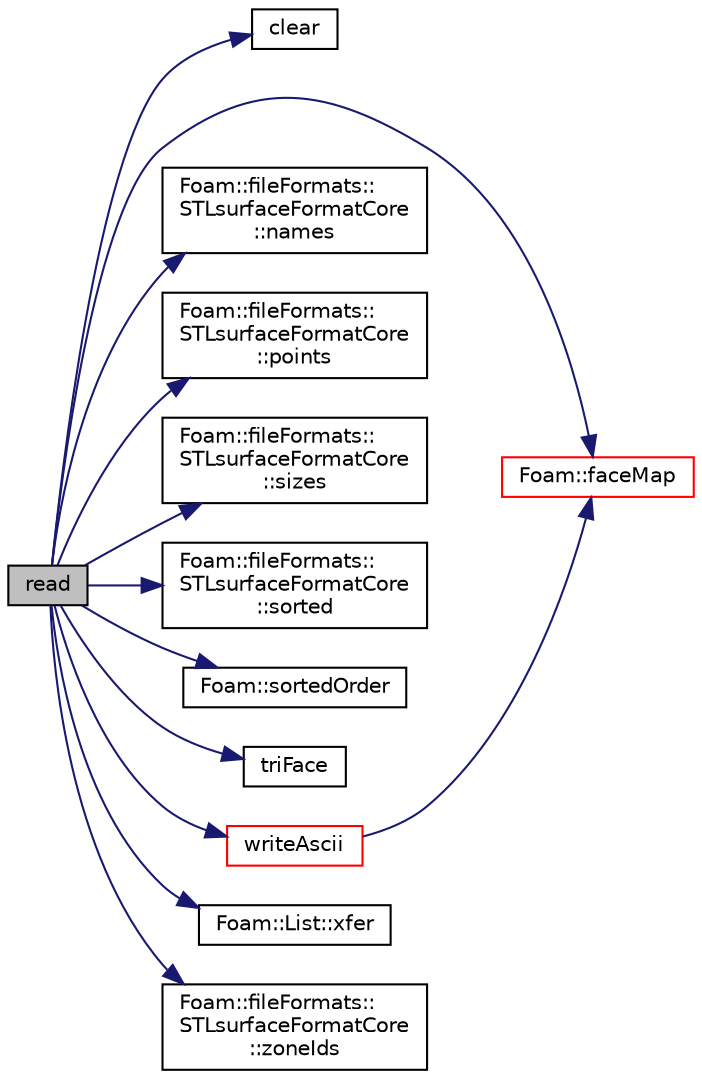 digraph "read"
{
  bgcolor="transparent";
  edge [fontname="Helvetica",fontsize="10",labelfontname="Helvetica",labelfontsize="10"];
  node [fontname="Helvetica",fontsize="10",shape=record];
  rankdir="LR";
  Node733 [label="read",height=0.2,width=0.4,color="black", fillcolor="grey75", style="filled", fontcolor="black"];
  Node733 -> Node734 [color="midnightblue",fontsize="10",style="solid",fontname="Helvetica"];
  Node734 [label="clear",height=0.2,width=0.4,color="black",URL="$a39635.html#a0d972f1186e0939b42675a2df621c10e"];
  Node733 -> Node735 [color="midnightblue",fontsize="10",style="solid",fontname="Helvetica"];
  Node735 [label="Foam::faceMap",height=0.2,width=0.4,color="red",URL="$a21851.html#aa77215843e964fac259ab06e68d0ee02"];
  Node733 -> Node787 [color="midnightblue",fontsize="10",style="solid",fontname="Helvetica"];
  Node787 [label="Foam::fileFormats::\lSTLsurfaceFormatCore\l::names",height=0.2,width=0.4,color="black",URL="$a30905.html#a40a94d9d99acae7d0635cd2a874e5b9e",tooltip="The list of solid names in the order of their first appearance. "];
  Node733 -> Node788 [color="midnightblue",fontsize="10",style="solid",fontname="Helvetica"];
  Node788 [label="Foam::fileFormats::\lSTLsurfaceFormatCore\l::points",height=0.2,width=0.4,color="black",URL="$a30905.html#a38680f9c590044bcd6246f3f1f696cec",tooltip="Return full access to the points. "];
  Node733 -> Node789 [color="midnightblue",fontsize="10",style="solid",fontname="Helvetica"];
  Node789 [label="Foam::fileFormats::\lSTLsurfaceFormatCore\l::sizes",height=0.2,width=0.4,color="black",URL="$a30905.html#a62b2487b69792cc7f48dcf19ae2b52f3",tooltip="The list of solid sizes in the order of their first appearance. "];
  Node733 -> Node790 [color="midnightblue",fontsize="10",style="solid",fontname="Helvetica"];
  Node790 [label="Foam::fileFormats::\lSTLsurfaceFormatCore\l::sorted",height=0.2,width=0.4,color="black",URL="$a30905.html#a3bf13cca0e9ce5cdab3d3ba5704454f9",tooltip="File read was already sorted. "];
  Node733 -> Node791 [color="midnightblue",fontsize="10",style="solid",fontname="Helvetica"];
  Node791 [label="Foam::sortedOrder",height=0.2,width=0.4,color="black",URL="$a21851.html#acf128ea037506c14446998bb7ca39264",tooltip="Generate the (stable) sort order for the list. "];
  Node733 -> Node792 [color="midnightblue",fontsize="10",style="solid",fontname="Helvetica"];
  Node792 [label="triFace",height=0.2,width=0.4,color="black",URL="$a18335.html#a85e205b40128f23c7ad84f2d6fe1a4b1"];
  Node733 -> Node793 [color="midnightblue",fontsize="10",style="solid",fontname="Helvetica"];
  Node793 [label="writeAscii",height=0.2,width=0.4,color="red",URL="$a30901.html#a9ed2139058d6a7dca0edb4f9c88e6599",tooltip="Write surface mesh components by proxy (as ASCII) "];
  Node793 -> Node735 [color="midnightblue",fontsize="10",style="solid",fontname="Helvetica"];
  Node733 -> Node801 [color="midnightblue",fontsize="10",style="solid",fontname="Helvetica"];
  Node801 [label="Foam::List::xfer",height=0.2,width=0.4,color="black",URL="$a26833.html#a48f43ee271fb2edb0fb241b72af0e59c",tooltip="Transfer contents to the Xfer container. "];
  Node733 -> Node802 [color="midnightblue",fontsize="10",style="solid",fontname="Helvetica"];
  Node802 [label="Foam::fileFormats::\lSTLsurfaceFormatCore\l::zoneIds",height=0.2,width=0.4,color="black",URL="$a30905.html#a23d7c10c71e0f9bb126550ac00c3d3ac",tooltip="Return full access to the zoneIds. "];
}
